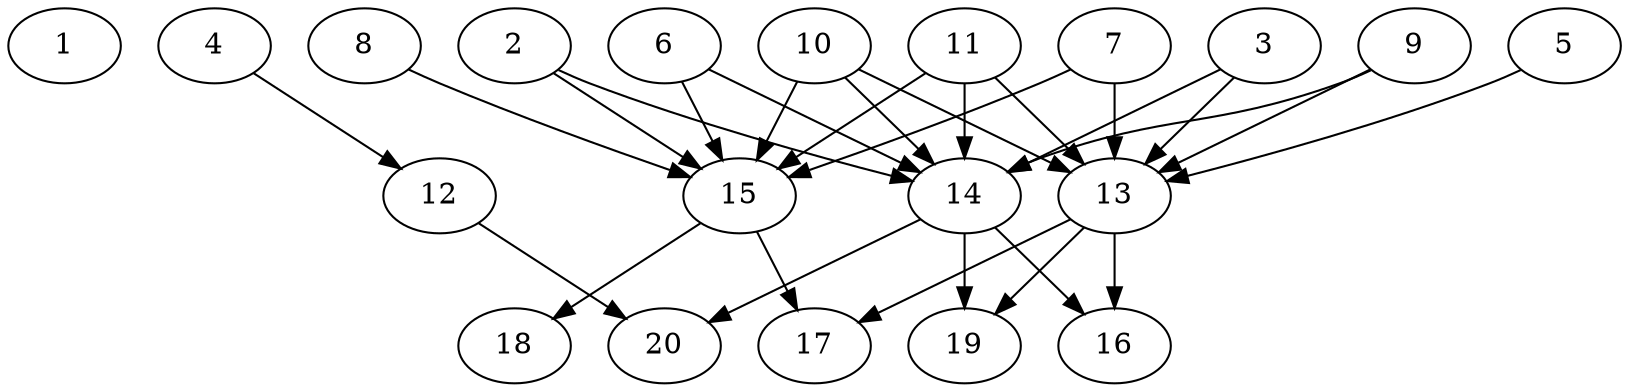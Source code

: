 // DAG automatically generated by daggen at Thu Oct  3 13:58:43 2019
// ./daggen --dot -n 20 --ccr 0.3 --fat 0.7 --regular 0.5 --density 0.6 --mindata 5242880 --maxdata 52428800 
digraph G {
  1 [size="166557013", alpha="0.16", expect_size="49967104"] 
  2 [size="68082347", alpha="0.09", expect_size="20424704"] 
  2 -> 14 [size ="20424704"]
  2 -> 15 [size ="20424704"]
  3 [size="41359360", alpha="0.12", expect_size="12407808"] 
  3 -> 13 [size ="12407808"]
  3 -> 14 [size ="12407808"]
  4 [size="123112107", alpha="0.20", expect_size="36933632"] 
  4 -> 12 [size ="36933632"]
  5 [size="48308907", alpha="0.10", expect_size="14492672"] 
  5 -> 13 [size ="14492672"]
  6 [size="93760853", alpha="0.04", expect_size="28128256"] 
  6 -> 14 [size ="28128256"]
  6 -> 15 [size ="28128256"]
  7 [size="35225600", alpha="0.03", expect_size="10567680"] 
  7 -> 13 [size ="10567680"]
  7 -> 15 [size ="10567680"]
  8 [size="162010453", alpha="0.04", expect_size="48603136"] 
  8 -> 15 [size ="48603136"]
  9 [size="51630080", alpha="0.05", expect_size="15489024"] 
  9 -> 13 [size ="15489024"]
  9 -> 14 [size ="15489024"]
  10 [size="68010667", alpha="0.07", expect_size="20403200"] 
  10 -> 13 [size ="20403200"]
  10 -> 14 [size ="20403200"]
  10 -> 15 [size ="20403200"]
  11 [size="152374613", alpha="0.19", expect_size="45712384"] 
  11 -> 13 [size ="45712384"]
  11 -> 14 [size ="45712384"]
  11 -> 15 [size ="45712384"]
  12 [size="123118933", alpha="0.14", expect_size="36935680"] 
  12 -> 20 [size ="36935680"]
  13 [size="36683093", alpha="0.19", expect_size="11004928"] 
  13 -> 16 [size ="11004928"]
  13 -> 17 [size ="11004928"]
  13 -> 19 [size ="11004928"]
  14 [size="131580587", alpha="0.08", expect_size="39474176"] 
  14 -> 16 [size ="39474176"]
  14 -> 19 [size ="39474176"]
  14 -> 20 [size ="39474176"]
  15 [size="129989973", alpha="0.02", expect_size="38996992"] 
  15 -> 17 [size ="38996992"]
  15 -> 18 [size ="38996992"]
  16 [size="51804160", alpha="0.12", expect_size="15541248"] 
  17 [size="82544640", alpha="0.15", expect_size="24763392"] 
  18 [size="102509227", alpha="0.05", expect_size="30752768"] 
  19 [size="134758400", alpha="0.03", expect_size="40427520"] 
  20 [size="19776853", alpha="0.19", expect_size="5933056"] 
}
